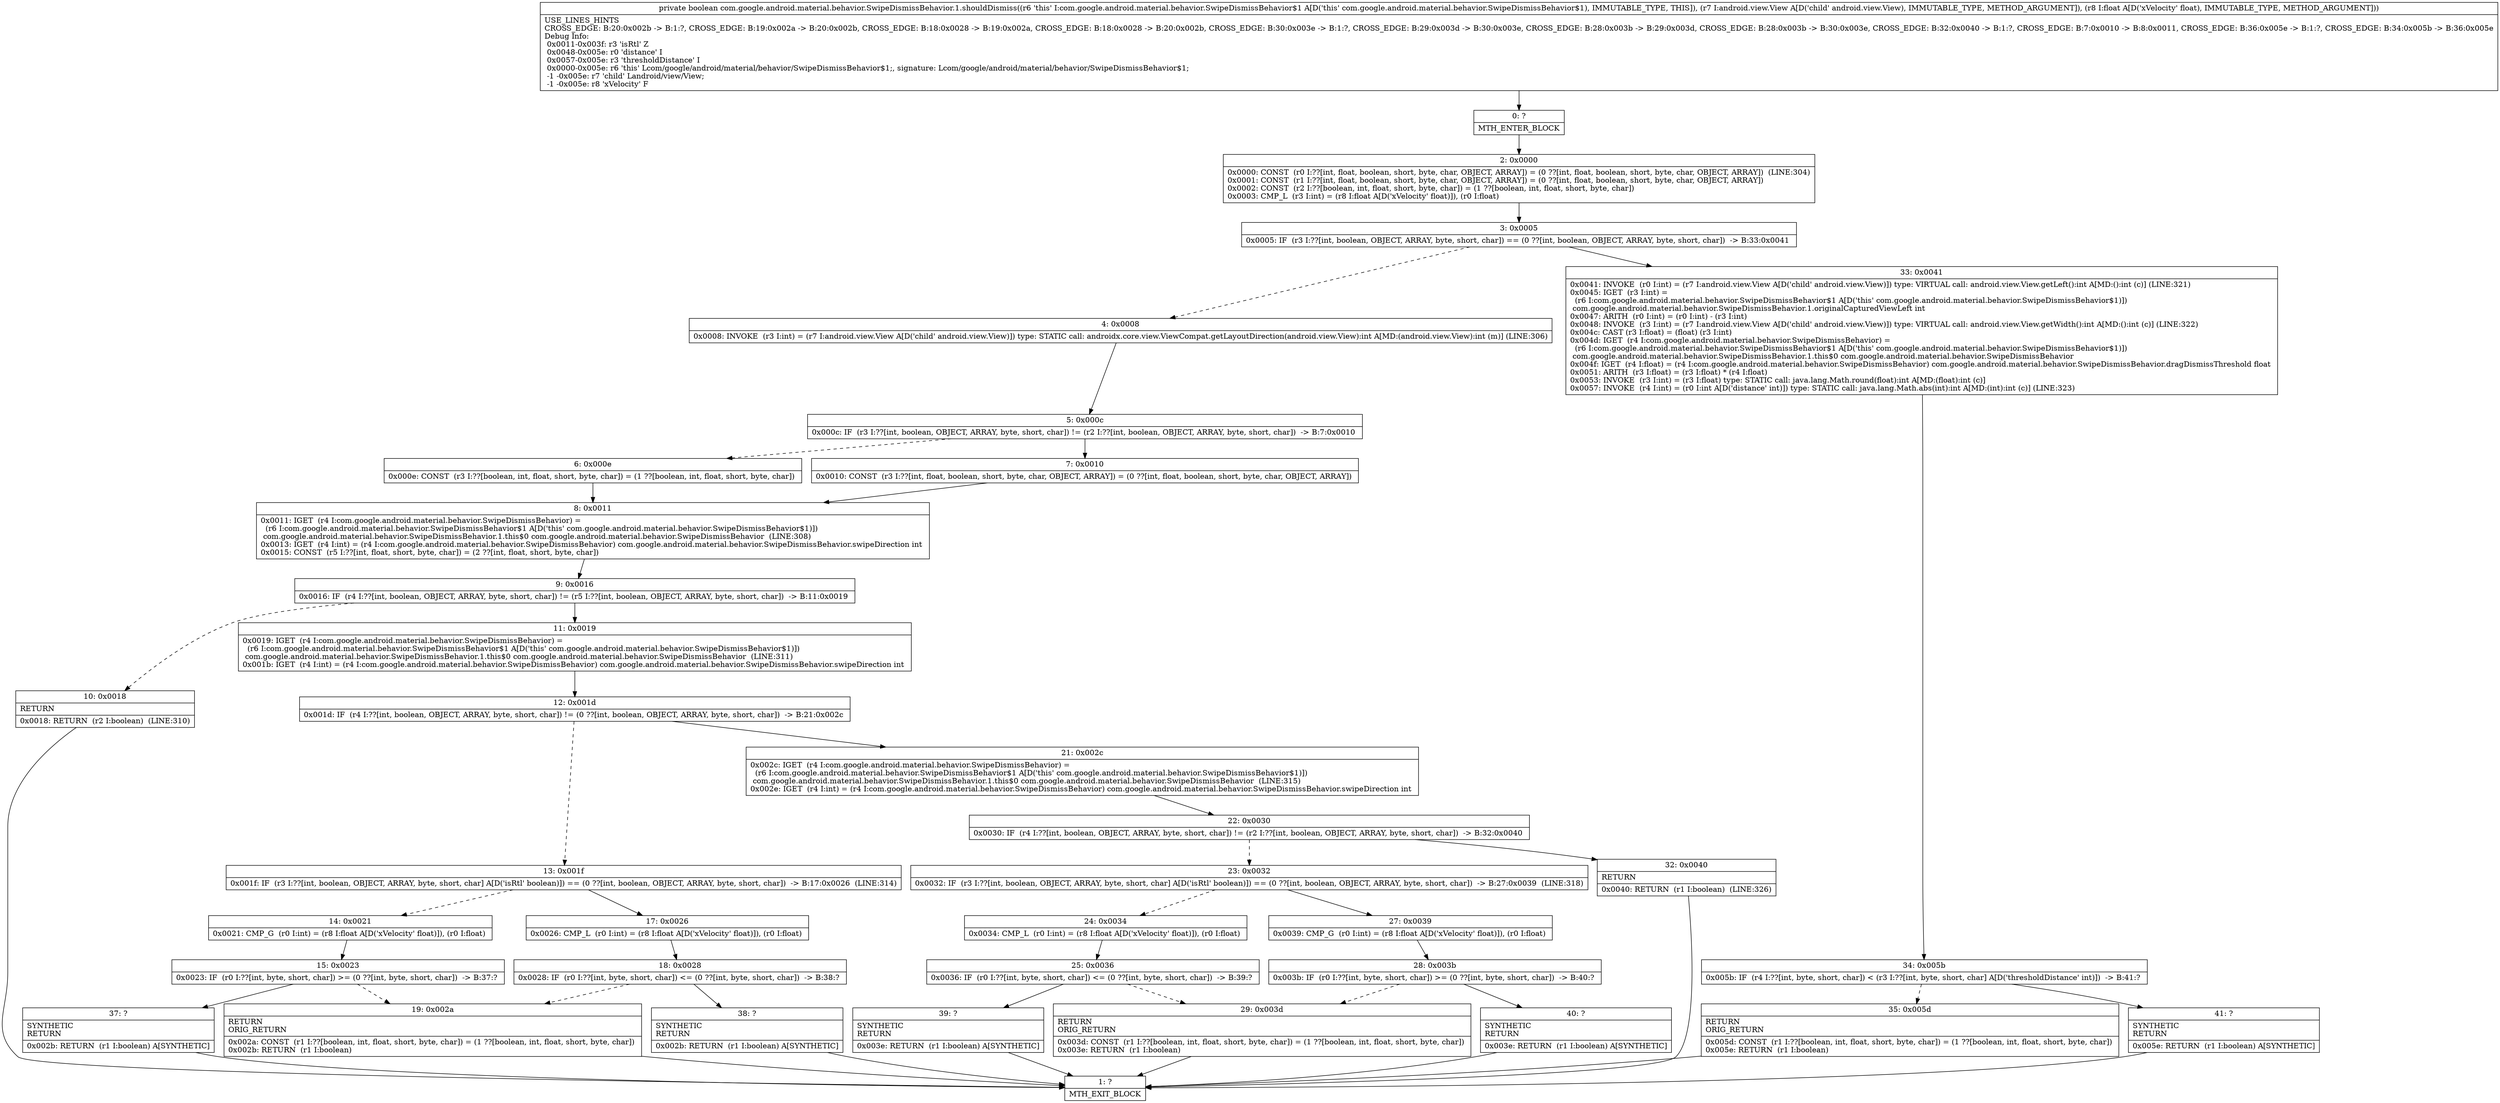 digraph "CFG forcom.google.android.material.behavior.SwipeDismissBehavior.1.shouldDismiss(Landroid\/view\/View;F)Z" {
Node_0 [shape=record,label="{0\:\ ?|MTH_ENTER_BLOCK\l}"];
Node_2 [shape=record,label="{2\:\ 0x0000|0x0000: CONST  (r0 I:??[int, float, boolean, short, byte, char, OBJECT, ARRAY]) = (0 ??[int, float, boolean, short, byte, char, OBJECT, ARRAY])  (LINE:304)\l0x0001: CONST  (r1 I:??[int, float, boolean, short, byte, char, OBJECT, ARRAY]) = (0 ??[int, float, boolean, short, byte, char, OBJECT, ARRAY]) \l0x0002: CONST  (r2 I:??[boolean, int, float, short, byte, char]) = (1 ??[boolean, int, float, short, byte, char]) \l0x0003: CMP_L  (r3 I:int) = (r8 I:float A[D('xVelocity' float)]), (r0 I:float) \l}"];
Node_3 [shape=record,label="{3\:\ 0x0005|0x0005: IF  (r3 I:??[int, boolean, OBJECT, ARRAY, byte, short, char]) == (0 ??[int, boolean, OBJECT, ARRAY, byte, short, char])  \-\> B:33:0x0041 \l}"];
Node_4 [shape=record,label="{4\:\ 0x0008|0x0008: INVOKE  (r3 I:int) = (r7 I:android.view.View A[D('child' android.view.View)]) type: STATIC call: androidx.core.view.ViewCompat.getLayoutDirection(android.view.View):int A[MD:(android.view.View):int (m)] (LINE:306)\l}"];
Node_5 [shape=record,label="{5\:\ 0x000c|0x000c: IF  (r3 I:??[int, boolean, OBJECT, ARRAY, byte, short, char]) != (r2 I:??[int, boolean, OBJECT, ARRAY, byte, short, char])  \-\> B:7:0x0010 \l}"];
Node_6 [shape=record,label="{6\:\ 0x000e|0x000e: CONST  (r3 I:??[boolean, int, float, short, byte, char]) = (1 ??[boolean, int, float, short, byte, char]) \l}"];
Node_8 [shape=record,label="{8\:\ 0x0011|0x0011: IGET  (r4 I:com.google.android.material.behavior.SwipeDismissBehavior) = \l  (r6 I:com.google.android.material.behavior.SwipeDismissBehavior$1 A[D('this' com.google.android.material.behavior.SwipeDismissBehavior$1)])\l com.google.android.material.behavior.SwipeDismissBehavior.1.this$0 com.google.android.material.behavior.SwipeDismissBehavior  (LINE:308)\l0x0013: IGET  (r4 I:int) = (r4 I:com.google.android.material.behavior.SwipeDismissBehavior) com.google.android.material.behavior.SwipeDismissBehavior.swipeDirection int \l0x0015: CONST  (r5 I:??[int, float, short, byte, char]) = (2 ??[int, float, short, byte, char]) \l}"];
Node_9 [shape=record,label="{9\:\ 0x0016|0x0016: IF  (r4 I:??[int, boolean, OBJECT, ARRAY, byte, short, char]) != (r5 I:??[int, boolean, OBJECT, ARRAY, byte, short, char])  \-\> B:11:0x0019 \l}"];
Node_10 [shape=record,label="{10\:\ 0x0018|RETURN\l|0x0018: RETURN  (r2 I:boolean)  (LINE:310)\l}"];
Node_1 [shape=record,label="{1\:\ ?|MTH_EXIT_BLOCK\l}"];
Node_11 [shape=record,label="{11\:\ 0x0019|0x0019: IGET  (r4 I:com.google.android.material.behavior.SwipeDismissBehavior) = \l  (r6 I:com.google.android.material.behavior.SwipeDismissBehavior$1 A[D('this' com.google.android.material.behavior.SwipeDismissBehavior$1)])\l com.google.android.material.behavior.SwipeDismissBehavior.1.this$0 com.google.android.material.behavior.SwipeDismissBehavior  (LINE:311)\l0x001b: IGET  (r4 I:int) = (r4 I:com.google.android.material.behavior.SwipeDismissBehavior) com.google.android.material.behavior.SwipeDismissBehavior.swipeDirection int \l}"];
Node_12 [shape=record,label="{12\:\ 0x001d|0x001d: IF  (r4 I:??[int, boolean, OBJECT, ARRAY, byte, short, char]) != (0 ??[int, boolean, OBJECT, ARRAY, byte, short, char])  \-\> B:21:0x002c \l}"];
Node_13 [shape=record,label="{13\:\ 0x001f|0x001f: IF  (r3 I:??[int, boolean, OBJECT, ARRAY, byte, short, char] A[D('isRtl' boolean)]) == (0 ??[int, boolean, OBJECT, ARRAY, byte, short, char])  \-\> B:17:0x0026  (LINE:314)\l}"];
Node_14 [shape=record,label="{14\:\ 0x0021|0x0021: CMP_G  (r0 I:int) = (r8 I:float A[D('xVelocity' float)]), (r0 I:float) \l}"];
Node_15 [shape=record,label="{15\:\ 0x0023|0x0023: IF  (r0 I:??[int, byte, short, char]) \>= (0 ??[int, byte, short, char])  \-\> B:37:? \l}"];
Node_19 [shape=record,label="{19\:\ 0x002a|RETURN\lORIG_RETURN\l|0x002a: CONST  (r1 I:??[boolean, int, float, short, byte, char]) = (1 ??[boolean, int, float, short, byte, char]) \l0x002b: RETURN  (r1 I:boolean) \l}"];
Node_37 [shape=record,label="{37\:\ ?|SYNTHETIC\lRETURN\l|0x002b: RETURN  (r1 I:boolean) A[SYNTHETIC]\l}"];
Node_17 [shape=record,label="{17\:\ 0x0026|0x0026: CMP_L  (r0 I:int) = (r8 I:float A[D('xVelocity' float)]), (r0 I:float) \l}"];
Node_18 [shape=record,label="{18\:\ 0x0028|0x0028: IF  (r0 I:??[int, byte, short, char]) \<= (0 ??[int, byte, short, char])  \-\> B:38:? \l}"];
Node_38 [shape=record,label="{38\:\ ?|SYNTHETIC\lRETURN\l|0x002b: RETURN  (r1 I:boolean) A[SYNTHETIC]\l}"];
Node_21 [shape=record,label="{21\:\ 0x002c|0x002c: IGET  (r4 I:com.google.android.material.behavior.SwipeDismissBehavior) = \l  (r6 I:com.google.android.material.behavior.SwipeDismissBehavior$1 A[D('this' com.google.android.material.behavior.SwipeDismissBehavior$1)])\l com.google.android.material.behavior.SwipeDismissBehavior.1.this$0 com.google.android.material.behavior.SwipeDismissBehavior  (LINE:315)\l0x002e: IGET  (r4 I:int) = (r4 I:com.google.android.material.behavior.SwipeDismissBehavior) com.google.android.material.behavior.SwipeDismissBehavior.swipeDirection int \l}"];
Node_22 [shape=record,label="{22\:\ 0x0030|0x0030: IF  (r4 I:??[int, boolean, OBJECT, ARRAY, byte, short, char]) != (r2 I:??[int, boolean, OBJECT, ARRAY, byte, short, char])  \-\> B:32:0x0040 \l}"];
Node_23 [shape=record,label="{23\:\ 0x0032|0x0032: IF  (r3 I:??[int, boolean, OBJECT, ARRAY, byte, short, char] A[D('isRtl' boolean)]) == (0 ??[int, boolean, OBJECT, ARRAY, byte, short, char])  \-\> B:27:0x0039  (LINE:318)\l}"];
Node_24 [shape=record,label="{24\:\ 0x0034|0x0034: CMP_L  (r0 I:int) = (r8 I:float A[D('xVelocity' float)]), (r0 I:float) \l}"];
Node_25 [shape=record,label="{25\:\ 0x0036|0x0036: IF  (r0 I:??[int, byte, short, char]) \<= (0 ??[int, byte, short, char])  \-\> B:39:? \l}"];
Node_29 [shape=record,label="{29\:\ 0x003d|RETURN\lORIG_RETURN\l|0x003d: CONST  (r1 I:??[boolean, int, float, short, byte, char]) = (1 ??[boolean, int, float, short, byte, char]) \l0x003e: RETURN  (r1 I:boolean) \l}"];
Node_39 [shape=record,label="{39\:\ ?|SYNTHETIC\lRETURN\l|0x003e: RETURN  (r1 I:boolean) A[SYNTHETIC]\l}"];
Node_27 [shape=record,label="{27\:\ 0x0039|0x0039: CMP_G  (r0 I:int) = (r8 I:float A[D('xVelocity' float)]), (r0 I:float) \l}"];
Node_28 [shape=record,label="{28\:\ 0x003b|0x003b: IF  (r0 I:??[int, byte, short, char]) \>= (0 ??[int, byte, short, char])  \-\> B:40:? \l}"];
Node_40 [shape=record,label="{40\:\ ?|SYNTHETIC\lRETURN\l|0x003e: RETURN  (r1 I:boolean) A[SYNTHETIC]\l}"];
Node_32 [shape=record,label="{32\:\ 0x0040|RETURN\l|0x0040: RETURN  (r1 I:boolean)  (LINE:326)\l}"];
Node_7 [shape=record,label="{7\:\ 0x0010|0x0010: CONST  (r3 I:??[int, float, boolean, short, byte, char, OBJECT, ARRAY]) = (0 ??[int, float, boolean, short, byte, char, OBJECT, ARRAY]) \l}"];
Node_33 [shape=record,label="{33\:\ 0x0041|0x0041: INVOKE  (r0 I:int) = (r7 I:android.view.View A[D('child' android.view.View)]) type: VIRTUAL call: android.view.View.getLeft():int A[MD:():int (c)] (LINE:321)\l0x0045: IGET  (r3 I:int) = \l  (r6 I:com.google.android.material.behavior.SwipeDismissBehavior$1 A[D('this' com.google.android.material.behavior.SwipeDismissBehavior$1)])\l com.google.android.material.behavior.SwipeDismissBehavior.1.originalCapturedViewLeft int \l0x0047: ARITH  (r0 I:int) = (r0 I:int) \- (r3 I:int) \l0x0048: INVOKE  (r3 I:int) = (r7 I:android.view.View A[D('child' android.view.View)]) type: VIRTUAL call: android.view.View.getWidth():int A[MD:():int (c)] (LINE:322)\l0x004c: CAST (r3 I:float) = (float) (r3 I:int) \l0x004d: IGET  (r4 I:com.google.android.material.behavior.SwipeDismissBehavior) = \l  (r6 I:com.google.android.material.behavior.SwipeDismissBehavior$1 A[D('this' com.google.android.material.behavior.SwipeDismissBehavior$1)])\l com.google.android.material.behavior.SwipeDismissBehavior.1.this$0 com.google.android.material.behavior.SwipeDismissBehavior \l0x004f: IGET  (r4 I:float) = (r4 I:com.google.android.material.behavior.SwipeDismissBehavior) com.google.android.material.behavior.SwipeDismissBehavior.dragDismissThreshold float \l0x0051: ARITH  (r3 I:float) = (r3 I:float) * (r4 I:float) \l0x0053: INVOKE  (r3 I:int) = (r3 I:float) type: STATIC call: java.lang.Math.round(float):int A[MD:(float):int (c)]\l0x0057: INVOKE  (r4 I:int) = (r0 I:int A[D('distance' int)]) type: STATIC call: java.lang.Math.abs(int):int A[MD:(int):int (c)] (LINE:323)\l}"];
Node_34 [shape=record,label="{34\:\ 0x005b|0x005b: IF  (r4 I:??[int, byte, short, char]) \< (r3 I:??[int, byte, short, char] A[D('thresholdDistance' int)])  \-\> B:41:? \l}"];
Node_35 [shape=record,label="{35\:\ 0x005d|RETURN\lORIG_RETURN\l|0x005d: CONST  (r1 I:??[boolean, int, float, short, byte, char]) = (1 ??[boolean, int, float, short, byte, char]) \l0x005e: RETURN  (r1 I:boolean) \l}"];
Node_41 [shape=record,label="{41\:\ ?|SYNTHETIC\lRETURN\l|0x005e: RETURN  (r1 I:boolean) A[SYNTHETIC]\l}"];
MethodNode[shape=record,label="{private boolean com.google.android.material.behavior.SwipeDismissBehavior.1.shouldDismiss((r6 'this' I:com.google.android.material.behavior.SwipeDismissBehavior$1 A[D('this' com.google.android.material.behavior.SwipeDismissBehavior$1), IMMUTABLE_TYPE, THIS]), (r7 I:android.view.View A[D('child' android.view.View), IMMUTABLE_TYPE, METHOD_ARGUMENT]), (r8 I:float A[D('xVelocity' float), IMMUTABLE_TYPE, METHOD_ARGUMENT]))  | USE_LINES_HINTS\lCROSS_EDGE: B:20:0x002b \-\> B:1:?, CROSS_EDGE: B:19:0x002a \-\> B:20:0x002b, CROSS_EDGE: B:18:0x0028 \-\> B:19:0x002a, CROSS_EDGE: B:18:0x0028 \-\> B:20:0x002b, CROSS_EDGE: B:30:0x003e \-\> B:1:?, CROSS_EDGE: B:29:0x003d \-\> B:30:0x003e, CROSS_EDGE: B:28:0x003b \-\> B:29:0x003d, CROSS_EDGE: B:28:0x003b \-\> B:30:0x003e, CROSS_EDGE: B:32:0x0040 \-\> B:1:?, CROSS_EDGE: B:7:0x0010 \-\> B:8:0x0011, CROSS_EDGE: B:36:0x005e \-\> B:1:?, CROSS_EDGE: B:34:0x005b \-\> B:36:0x005e\lDebug Info:\l  0x0011\-0x003f: r3 'isRtl' Z\l  0x0048\-0x005e: r0 'distance' I\l  0x0057\-0x005e: r3 'thresholdDistance' I\l  0x0000\-0x005e: r6 'this' Lcom\/google\/android\/material\/behavior\/SwipeDismissBehavior$1;, signature: Lcom\/google\/android\/material\/behavior\/SwipeDismissBehavior$1;\l  \-1 \-0x005e: r7 'child' Landroid\/view\/View;\l  \-1 \-0x005e: r8 'xVelocity' F\l}"];
MethodNode -> Node_0;Node_0 -> Node_2;
Node_2 -> Node_3;
Node_3 -> Node_4[style=dashed];
Node_3 -> Node_33;
Node_4 -> Node_5;
Node_5 -> Node_6[style=dashed];
Node_5 -> Node_7;
Node_6 -> Node_8;
Node_8 -> Node_9;
Node_9 -> Node_10[style=dashed];
Node_9 -> Node_11;
Node_10 -> Node_1;
Node_11 -> Node_12;
Node_12 -> Node_13[style=dashed];
Node_12 -> Node_21;
Node_13 -> Node_14[style=dashed];
Node_13 -> Node_17;
Node_14 -> Node_15;
Node_15 -> Node_19[style=dashed];
Node_15 -> Node_37;
Node_19 -> Node_1;
Node_37 -> Node_1;
Node_17 -> Node_18;
Node_18 -> Node_19[style=dashed];
Node_18 -> Node_38;
Node_38 -> Node_1;
Node_21 -> Node_22;
Node_22 -> Node_23[style=dashed];
Node_22 -> Node_32;
Node_23 -> Node_24[style=dashed];
Node_23 -> Node_27;
Node_24 -> Node_25;
Node_25 -> Node_29[style=dashed];
Node_25 -> Node_39;
Node_29 -> Node_1;
Node_39 -> Node_1;
Node_27 -> Node_28;
Node_28 -> Node_29[style=dashed];
Node_28 -> Node_40;
Node_40 -> Node_1;
Node_32 -> Node_1;
Node_7 -> Node_8;
Node_33 -> Node_34;
Node_34 -> Node_35[style=dashed];
Node_34 -> Node_41;
Node_35 -> Node_1;
Node_41 -> Node_1;
}


